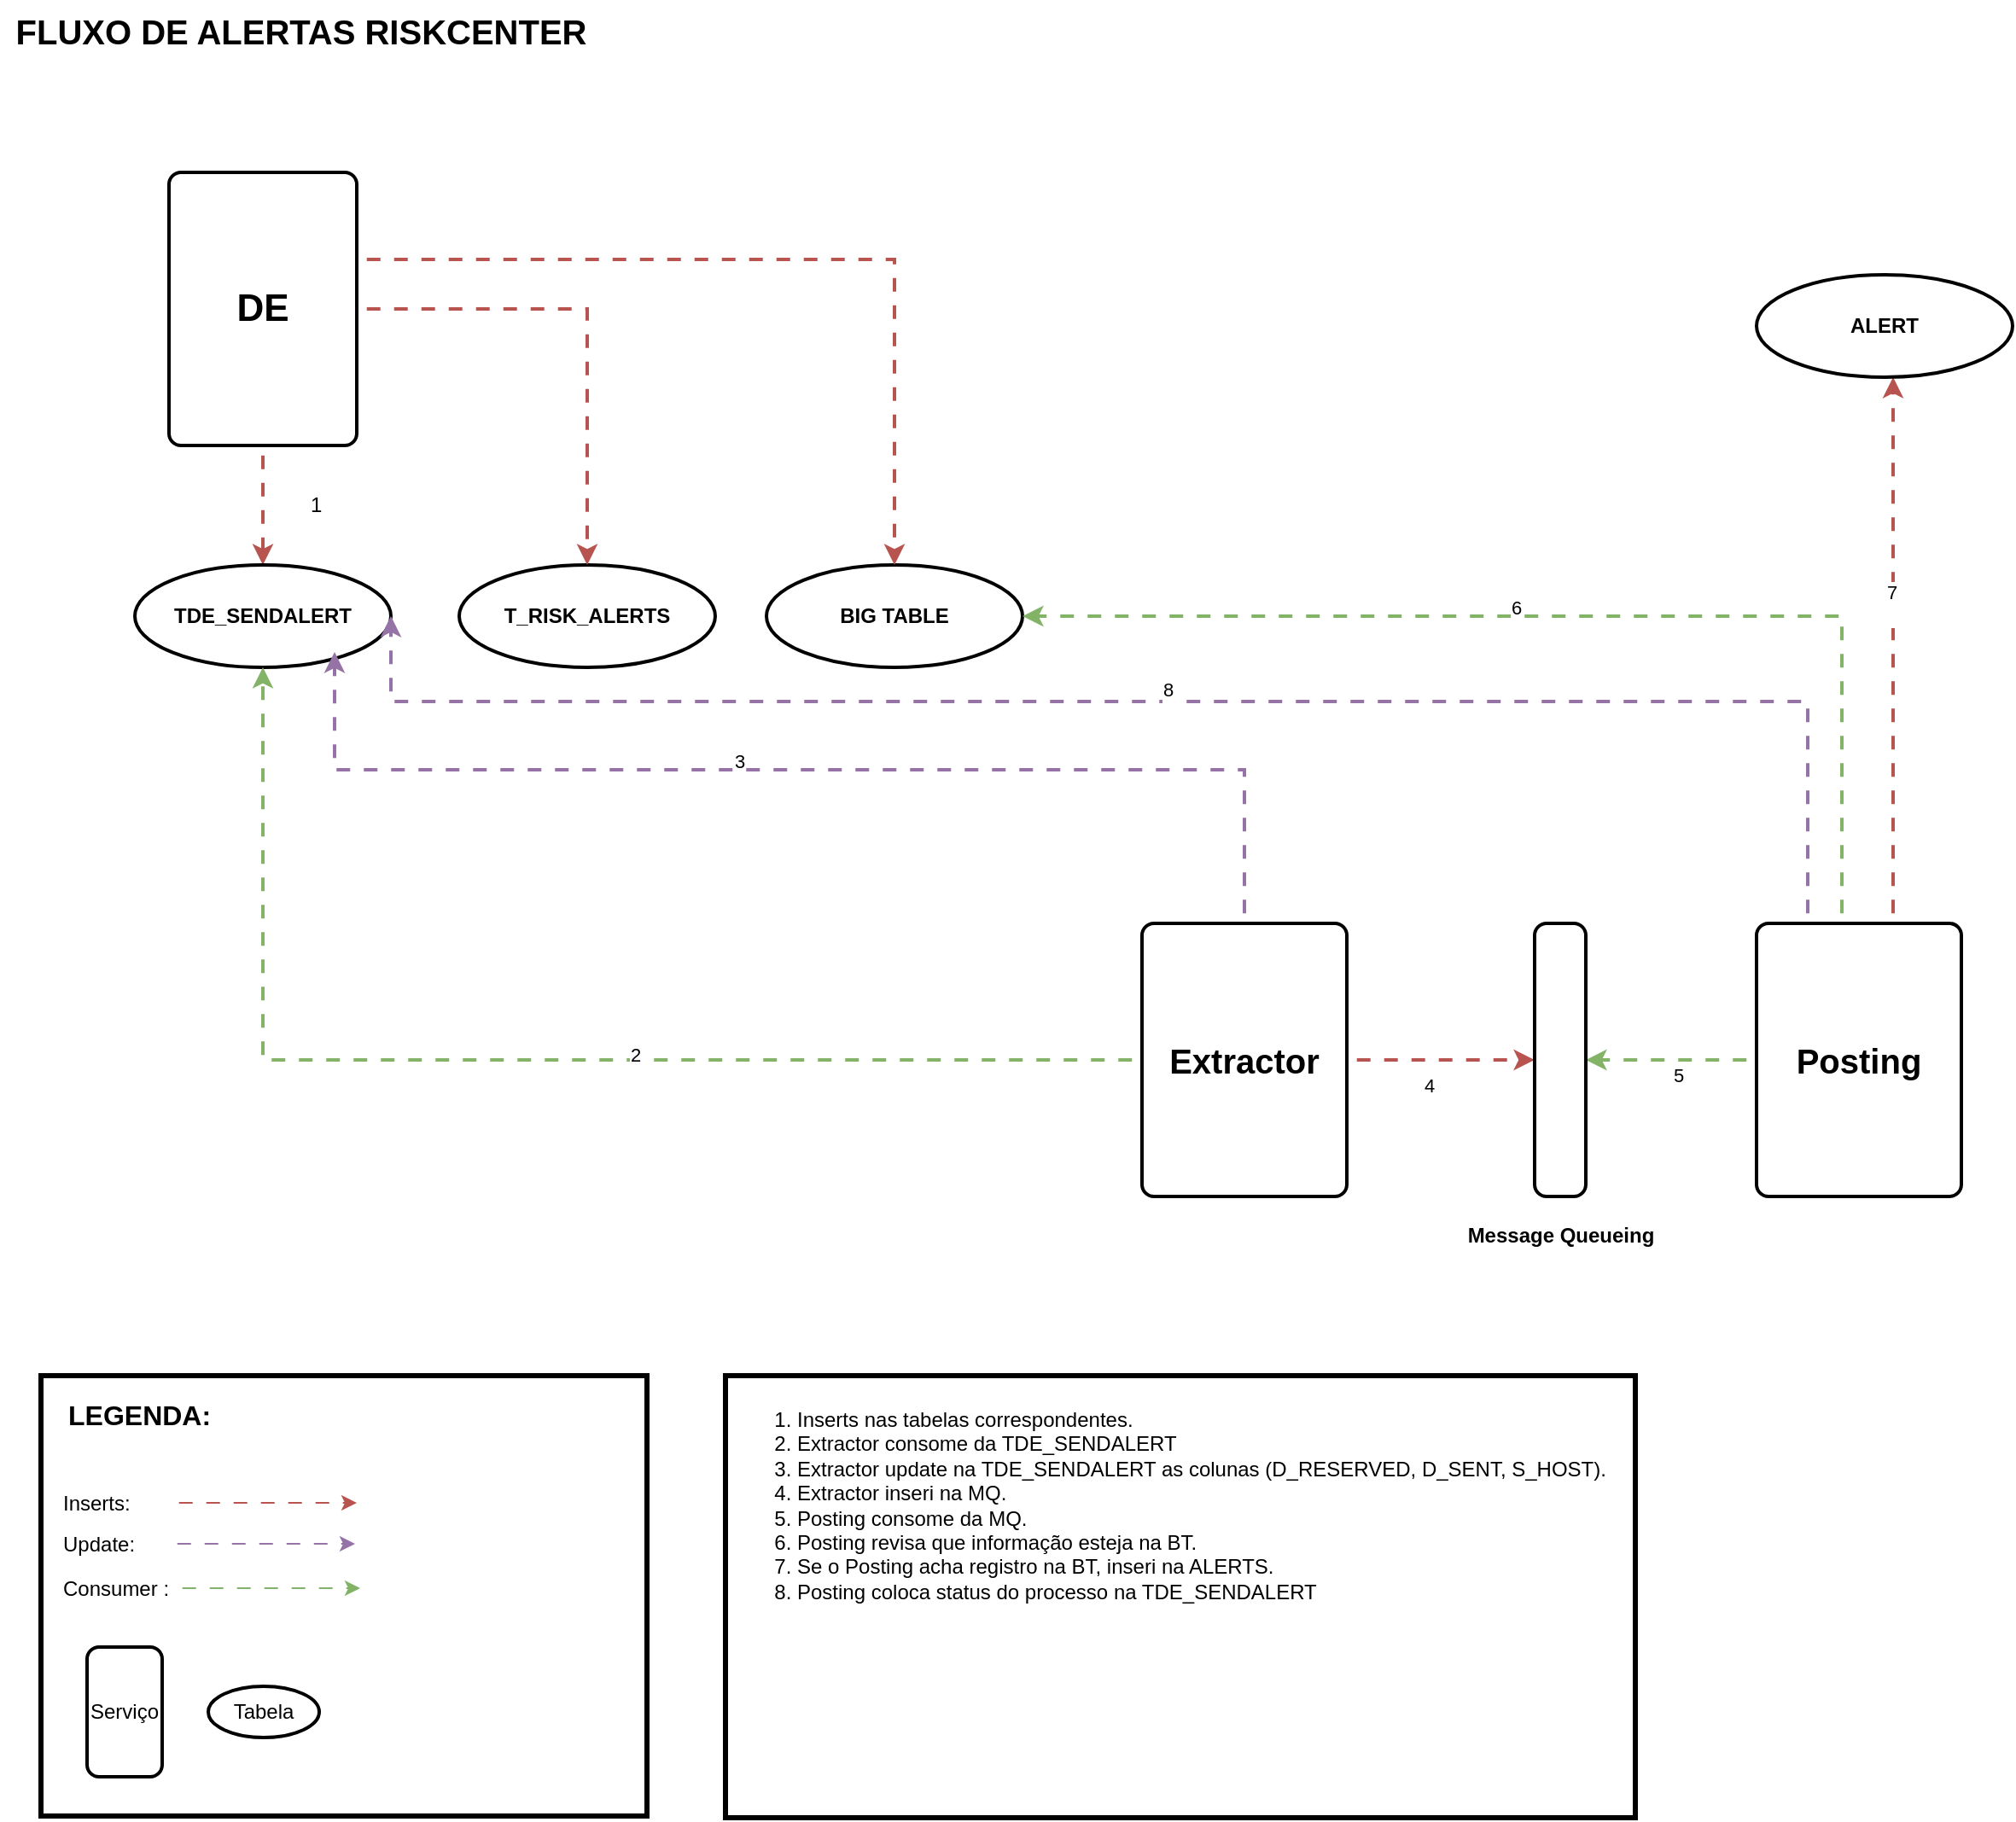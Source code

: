 <mxfile version="24.8.2">
  <diagram name="Página-1" id="VtkrY6jKBi4WM3R7nnLE">
    <mxGraphModel dx="6736" dy="758" grid="0" gridSize="10" guides="1" tooltips="1" connect="1" arrows="1" fold="1" page="1" pageScale="2" pageWidth="1169" pageHeight="827" math="0" shadow="0">
      <root>
        <mxCell id="0" />
        <mxCell id="1" parent="0" />
        <mxCell id="KUtPx5TCwtYg7y3wt5OB-86" value="" style="whiteSpace=wrap;html=1;fontSize=12;labelBorderColor=none;fontStyle=0;strokeWidth=3;" parent="1" vertex="1">
          <mxGeometry x="-4605" y="827" width="355" height="258" as="geometry" />
        </mxCell>
        <mxCell id="KUtPx5TCwtYg7y3wt5OB-63" style="edgeStyle=orthogonalEdgeStyle;rounded=0;orthogonalLoop=1;jettySize=auto;html=1;fillColor=#f8cecc;strokeColor=#b85450;flowAnimation=1;strokeWidth=2;" parent="1" source="KUtPx5TCwtYg7y3wt5OB-29" target="KUtPx5TCwtYg7y3wt5OB-59" edge="1">
          <mxGeometry relative="1" as="geometry">
            <Array as="points">
              <mxPoint x="-3520" y="412" />
              <mxPoint x="-3520" y="412" />
            </Array>
          </mxGeometry>
        </mxCell>
        <mxCell id="KUtPx5TCwtYg7y3wt5OB-83" value="7&lt;div&gt;&lt;br&gt;&lt;/div&gt;" style="edgeLabel;html=1;align=center;verticalAlign=middle;resizable=0;points=[];" parent="KUtPx5TCwtYg7y3wt5OB-63" vertex="1" connectable="0">
          <mxGeometry x="0.169" y="1" relative="1" as="geometry">
            <mxPoint as="offset" />
          </mxGeometry>
        </mxCell>
        <mxCell id="KUtPx5TCwtYg7y3wt5OB-70" style="edgeStyle=orthogonalEdgeStyle;rounded=0;orthogonalLoop=1;jettySize=auto;html=1;entryX=1;entryY=0.5;entryDx=0;entryDy=0;fillColor=#d5e8d4;strokeColor=#82b366;flowAnimation=1;strokeWidth=2;" parent="1" source="KUtPx5TCwtYg7y3wt5OB-29" target="KUtPx5TCwtYg7y3wt5OB-50" edge="1">
          <mxGeometry relative="1" as="geometry" />
        </mxCell>
        <mxCell id="KUtPx5TCwtYg7y3wt5OB-77" value="&lt;font style=&quot;font-size: 11px;&quot;&gt;5&lt;/font&gt;" style="edgeLabel;html=1;align=center;verticalAlign=top;resizable=0;points=[];fontSize=12;" parent="KUtPx5TCwtYg7y3wt5OB-70" vertex="1" connectable="0">
          <mxGeometry x="-0.08" y="-5" relative="1" as="geometry">
            <mxPoint as="offset" />
          </mxGeometry>
        </mxCell>
        <mxCell id="KUtPx5TCwtYg7y3wt5OB-29" value="&lt;font style=&quot;font-size: 20px;&quot;&gt;&lt;b&gt;Posting&lt;/b&gt;&lt;/font&gt;" style="rounded=1;whiteSpace=wrap;html=1;absoluteArcSize=1;arcSize=14;strokeWidth=2;" parent="1" vertex="1">
          <mxGeometry x="-3600" y="562" width="120" height="160" as="geometry" />
        </mxCell>
        <mxCell id="KUtPx5TCwtYg7y3wt5OB-57" style="edgeStyle=orthogonalEdgeStyle;rounded=0;orthogonalLoop=1;jettySize=auto;html=1;entryX=0;entryY=0.5;entryDx=0;entryDy=0;fillColor=#f8cecc;strokeColor=#b85450;flowAnimation=1;strokeWidth=2;" parent="1" source="KUtPx5TCwtYg7y3wt5OB-30" target="KUtPx5TCwtYg7y3wt5OB-50" edge="1">
          <mxGeometry relative="1" as="geometry" />
        </mxCell>
        <mxCell id="KUtPx5TCwtYg7y3wt5OB-76" value="4" style="edgeLabel;html=1;align=center;verticalAlign=top;resizable=0;points=[];fontSize=11;" parent="KUtPx5TCwtYg7y3wt5OB-57" vertex="1" connectable="0">
          <mxGeometry x="-0.127" y="-2" relative="1" as="geometry">
            <mxPoint as="offset" />
          </mxGeometry>
        </mxCell>
        <mxCell id="KUtPx5TCwtYg7y3wt5OB-30" value="&lt;font style=&quot;font-size: 20px;&quot;&gt;&lt;b&gt;Extractor&lt;/b&gt;&lt;/font&gt;" style="rounded=1;whiteSpace=wrap;html=1;absoluteArcSize=1;arcSize=14;strokeWidth=2;" parent="1" vertex="1">
          <mxGeometry x="-3960" y="562" width="120" height="160" as="geometry" />
        </mxCell>
        <mxCell id="KUtPx5TCwtYg7y3wt5OB-42" style="edgeStyle=orthogonalEdgeStyle;rounded=0;orthogonalLoop=1;jettySize=auto;html=1;flowAnimation=1;strokeColor=#b85450;strokeWidth=2;fillColor=#f8cecc;" parent="1" source="KUtPx5TCwtYg7y3wt5OB-31" target="KUtPx5TCwtYg7y3wt5OB-34" edge="1">
          <mxGeometry relative="1" as="geometry" />
        </mxCell>
        <mxCell id="KUtPx5TCwtYg7y3wt5OB-71" value="1" style="edgeLabel;html=1;align=left;verticalAlign=middle;resizable=0;points=[];labelPosition=right;verticalLabelPosition=middle;fontSize=12;" parent="KUtPx5TCwtYg7y3wt5OB-42" vertex="1" connectable="0">
          <mxGeometry x="-0.143" y="3" relative="1" as="geometry">
            <mxPoint x="23" y="5" as="offset" />
          </mxGeometry>
        </mxCell>
        <mxCell id="KUtPx5TCwtYg7y3wt5OB-31" value="&lt;font style=&quot;font-size: 22px;&quot;&gt;&lt;b style=&quot;background-color: rgb(255, 255, 255);&quot;&gt;DE&lt;/b&gt;&lt;/font&gt;" style="rounded=1;whiteSpace=wrap;html=1;absoluteArcSize=1;arcSize=14;strokeWidth=2;labelBackgroundColor=default;" parent="1" vertex="1">
          <mxGeometry x="-4530" y="122" width="110" height="160" as="geometry" />
        </mxCell>
        <mxCell id="KUtPx5TCwtYg7y3wt5OB-34" value="&lt;b&gt;TDE_SENDALERT&lt;/b&gt;" style="strokeWidth=2;html=1;shape=mxgraph.flowchart.start_1;whiteSpace=wrap;" parent="1" vertex="1">
          <mxGeometry x="-4550" y="352" width="150" height="60" as="geometry" />
        </mxCell>
        <mxCell id="KUtPx5TCwtYg7y3wt5OB-44" value="&lt;b&gt;T_RISK_ALERTS&lt;/b&gt;" style="strokeWidth=2;html=1;shape=mxgraph.flowchart.start_1;whiteSpace=wrap;" parent="1" vertex="1">
          <mxGeometry x="-4360" y="352" width="150" height="60" as="geometry" />
        </mxCell>
        <mxCell id="KUtPx5TCwtYg7y3wt5OB-45" value="&lt;b&gt;BIG TABLE&lt;/b&gt;" style="strokeWidth=2;html=1;shape=mxgraph.flowchart.start_1;whiteSpace=wrap;" parent="1" vertex="1">
          <mxGeometry x="-4180" y="352" width="150" height="60" as="geometry" />
        </mxCell>
        <mxCell id="KUtPx5TCwtYg7y3wt5OB-46" style="edgeStyle=orthogonalEdgeStyle;rounded=0;orthogonalLoop=1;jettySize=auto;html=1;entryX=0.5;entryY=0;entryDx=0;entryDy=0;entryPerimeter=0;flowAnimation=1;strokeColor=#b85450;strokeWidth=2;fillColor=#f8cecc;" parent="1" source="KUtPx5TCwtYg7y3wt5OB-31" target="KUtPx5TCwtYg7y3wt5OB-44" edge="1">
          <mxGeometry relative="1" as="geometry" />
        </mxCell>
        <mxCell id="KUtPx5TCwtYg7y3wt5OB-49" style="edgeStyle=orthogonalEdgeStyle;rounded=0;orthogonalLoop=1;jettySize=auto;html=1;entryX=0.5;entryY=0;entryDx=0;entryDy=0;entryPerimeter=0;strokeColor=#b85450;flowAnimation=1;strokeWidth=2;fillColor=#f8cecc;" parent="1" source="KUtPx5TCwtYg7y3wt5OB-31" target="KUtPx5TCwtYg7y3wt5OB-45" edge="1">
          <mxGeometry relative="1" as="geometry">
            <Array as="points">
              <mxPoint x="-4105" y="173" />
            </Array>
          </mxGeometry>
        </mxCell>
        <mxCell id="KUtPx5TCwtYg7y3wt5OB-50" value="" style="rounded=1;whiteSpace=wrap;html=1;absoluteArcSize=1;arcSize=14;strokeWidth=2;verticalAlign=middle;labelBackgroundColor=none;" parent="1" vertex="1">
          <mxGeometry x="-3730" y="562" width="30" height="160" as="geometry" />
        </mxCell>
        <mxCell id="KUtPx5TCwtYg7y3wt5OB-52" style="edgeStyle=orthogonalEdgeStyle;rounded=0;orthogonalLoop=1;jettySize=auto;html=1;entryX=0.78;entryY=0.85;entryDx=0;entryDy=0;entryPerimeter=0;exitX=0.5;exitY=0;exitDx=0;exitDy=0;fillColor=#e1d5e7;strokeColor=#9673a6;flowAnimation=1;shadow=0;strokeWidth=2;" parent="1" source="KUtPx5TCwtYg7y3wt5OB-30" target="KUtPx5TCwtYg7y3wt5OB-34" edge="1">
          <mxGeometry relative="1" as="geometry">
            <Array as="points">
              <mxPoint x="-3900" y="472" />
              <mxPoint x="-4433" y="472" />
            </Array>
          </mxGeometry>
        </mxCell>
        <mxCell id="KUtPx5TCwtYg7y3wt5OB-74" value="3" style="edgeLabel;html=1;align=center;verticalAlign=bottom;resizable=0;points=[];" parent="KUtPx5TCwtYg7y3wt5OB-52" vertex="1" connectable="0">
          <mxGeometry x="0.116" y="3" relative="1" as="geometry">
            <mxPoint as="offset" />
          </mxGeometry>
        </mxCell>
        <mxCell id="KUtPx5TCwtYg7y3wt5OB-56" value="&lt;b&gt;Message Queueing&lt;/b&gt;" style="text;html=1;align=center;verticalAlign=middle;resizable=0;points=[];autosize=1;strokeColor=none;fillColor=none;" parent="1" vertex="1">
          <mxGeometry x="-3780" y="730" width="130" height="30" as="geometry" />
        </mxCell>
        <mxCell id="KUtPx5TCwtYg7y3wt5OB-59" value="&lt;b&gt;ALERT&lt;/b&gt;" style="strokeWidth=2;html=1;shape=mxgraph.flowchart.start_1;whiteSpace=wrap;" parent="1" vertex="1">
          <mxGeometry x="-3600" y="182" width="150" height="60" as="geometry" />
        </mxCell>
        <mxCell id="KUtPx5TCwtYg7y3wt5OB-60" value="8&lt;div&gt;&lt;br&gt;&lt;/div&gt;" style="edgeStyle=orthogonalEdgeStyle;rounded=0;orthogonalLoop=1;jettySize=auto;html=1;entryX=1;entryY=0.5;entryDx=0;entryDy=0;entryPerimeter=0;fillColor=#e1d5e7;strokeColor=#9673a6;flowAnimation=1;strokeWidth=2;" parent="1" source="KUtPx5TCwtYg7y3wt5OB-29" target="KUtPx5TCwtYg7y3wt5OB-34" edge="1">
          <mxGeometry relative="1" as="geometry">
            <Array as="points">
              <mxPoint x="-3570" y="432" />
              <mxPoint x="-4400" y="432" />
            </Array>
          </mxGeometry>
        </mxCell>
        <mxCell id="KUtPx5TCwtYg7y3wt5OB-68" style="edgeStyle=orthogonalEdgeStyle;rounded=0;orthogonalLoop=1;jettySize=auto;html=1;entryX=1;entryY=0.5;entryDx=0;entryDy=0;entryPerimeter=0;fillColor=#d5e8d4;strokeColor=#82b366;flowAnimation=1;strokeWidth=2;" parent="1" source="KUtPx5TCwtYg7y3wt5OB-29" target="KUtPx5TCwtYg7y3wt5OB-45" edge="1">
          <mxGeometry relative="1" as="geometry">
            <Array as="points">
              <mxPoint x="-3550" y="382" />
            </Array>
          </mxGeometry>
        </mxCell>
        <mxCell id="KUtPx5TCwtYg7y3wt5OB-82" value="6" style="edgeLabel;html=1;align=center;verticalAlign=middle;resizable=0;points=[];" parent="KUtPx5TCwtYg7y3wt5OB-68" vertex="1" connectable="0">
          <mxGeometry x="0.124" y="-5" relative="1" as="geometry">
            <mxPoint as="offset" />
          </mxGeometry>
        </mxCell>
        <mxCell id="KUtPx5TCwtYg7y3wt5OB-78" value="Serviço" style="rounded=1;whiteSpace=wrap;html=1;absoluteArcSize=1;arcSize=14;strokeWidth=2;labelBackgroundColor=default;" parent="1" vertex="1">
          <mxGeometry x="-4578" y="986" width="44" height="76" as="geometry" />
        </mxCell>
        <mxCell id="KUtPx5TCwtYg7y3wt5OB-80" value="Tabela" style="strokeWidth=2;html=1;shape=mxgraph.flowchart.start_1;whiteSpace=wrap;" parent="1" vertex="1">
          <mxGeometry x="-4507" y="1009" width="65" height="30" as="geometry" />
        </mxCell>
        <mxCell id="KUtPx5TCwtYg7y3wt5OB-87" value="&lt;b&gt;&lt;font style=&quot;font-size: 16px;&quot;&gt;LEGENDA:&amp;nbsp;&lt;/font&gt;&lt;/b&gt;" style="text;html=1;align=left;verticalAlign=middle;resizable=0;points=[];autosize=1;strokeColor=none;fillColor=none;" parent="1" vertex="1">
          <mxGeometry x="-4591" y="834" width="106" height="31" as="geometry" />
        </mxCell>
        <mxCell id="KUtPx5TCwtYg7y3wt5OB-93" value="Update:" style="text;html=1;align=left;verticalAlign=middle;resizable=0;points=[];autosize=1;strokeColor=none;fillColor=none;" parent="1" vertex="1">
          <mxGeometry x="-4594" y="913" width="60" height="26" as="geometry" />
        </mxCell>
        <mxCell id="KUtPx5TCwtYg7y3wt5OB-95" style="edgeStyle=orthogonalEdgeStyle;rounded=0;orthogonalLoop=1;jettySize=auto;html=1;entryX=0;entryY=0.5;entryDx=0;entryDy=0;fillColor=#f8cecc;strokeColor=#b85450;flowAnimation=1;align=left;" parent="1" edge="1">
          <mxGeometry relative="1" as="geometry">
            <mxPoint x="-4530" y="901.5" as="sourcePoint" />
            <mxPoint x="-4420" y="901.5" as="targetPoint" />
          </mxGeometry>
        </mxCell>
        <mxCell id="KUtPx5TCwtYg7y3wt5OB-97" value="Inserts:" style="text;html=1;align=left;verticalAlign=middle;resizable=0;points=[];autosize=1;strokeColor=none;fillColor=none;" parent="1" vertex="1">
          <mxGeometry x="-4594" y="889" width="57" height="26" as="geometry" />
        </mxCell>
        <mxCell id="KUtPx5TCwtYg7y3wt5OB-98" style="edgeStyle=orthogonalEdgeStyle;rounded=0;orthogonalLoop=1;jettySize=auto;html=1;entryX=0;entryY=0.5;entryDx=0;entryDy=0;fillColor=#e1d5e7;strokeColor=#9673a6;flowAnimation=1;align=left;" parent="1" edge="1">
          <mxGeometry relative="1" as="geometry">
            <mxPoint x="-4531" y="925.5" as="sourcePoint" />
            <mxPoint x="-4421" y="925.5" as="targetPoint" />
          </mxGeometry>
        </mxCell>
        <mxCell id="KUtPx5TCwtYg7y3wt5OB-99" value="Consumer :" style="text;html=1;align=left;verticalAlign=middle;resizable=0;points=[];autosize=1;strokeColor=none;fillColor=none;" parent="1" vertex="1">
          <mxGeometry x="-4594" y="939" width="80" height="26" as="geometry" />
        </mxCell>
        <mxCell id="KUtPx5TCwtYg7y3wt5OB-100" style="edgeStyle=orthogonalEdgeStyle;rounded=0;orthogonalLoop=1;jettySize=auto;html=1;entryX=0;entryY=0.5;entryDx=0;entryDy=0;fillColor=#d5e8d4;strokeColor=#82b366;flowAnimation=1;align=left;" parent="1" edge="1">
          <mxGeometry relative="1" as="geometry">
            <mxPoint x="-4528" y="951.5" as="sourcePoint" />
            <mxPoint x="-4418" y="951.5" as="targetPoint" />
          </mxGeometry>
        </mxCell>
        <mxCell id="KUtPx5TCwtYg7y3wt5OB-103" style="edgeStyle=orthogonalEdgeStyle;rounded=0;orthogonalLoop=1;jettySize=auto;html=1;entryX=0.5;entryY=1;entryDx=0;entryDy=0;entryPerimeter=0;fillColor=#d5e8d4;strokeColor=#82b366;flowAnimation=1;strokeWidth=2;" parent="1" source="KUtPx5TCwtYg7y3wt5OB-30" target="KUtPx5TCwtYg7y3wt5OB-34" edge="1">
          <mxGeometry relative="1" as="geometry" />
        </mxCell>
        <mxCell id="KUtPx5TCwtYg7y3wt5OB-104" value="2" style="edgeLabel;html=1;align=center;verticalAlign=middle;resizable=0;points=[];" parent="KUtPx5TCwtYg7y3wt5OB-103" vertex="1" connectable="0">
          <mxGeometry x="-0.203" y="-3" relative="1" as="geometry">
            <mxPoint as="offset" />
          </mxGeometry>
        </mxCell>
        <mxCell id="KUtPx5TCwtYg7y3wt5OB-105" value="&lt;font style=&quot;font-size: 20px;&quot;&gt;&lt;b&gt;FLUXO DE ALERTAS RISKCENTER&lt;/b&gt;&lt;/font&gt;" style="text;html=1;align=center;verticalAlign=middle;resizable=0;points=[];autosize=1;strokeColor=none;fillColor=none;" parent="1" vertex="1">
          <mxGeometry x="-4629" y="21" width="352" height="36" as="geometry" />
        </mxCell>
        <mxCell id="6LRREtk_J6MPTu8iPX45-1" value="&lt;span data-teams=&quot;true&quot;&gt;&lt;span dir=&quot;ltr&quot; class=&quot;ui-provider gn abu gl ald ale alf alg alh ali alj alk all alm aln alo alp alq alr als alt alu alv alw alx aly alz ama amb amc amd ame amf amg amh ami&quot;&gt;&lt;ol&gt;&lt;li&gt;Inserts nas tabelas correspondentes.&lt;/li&gt;&lt;li&gt;Extractor consome da TDE_SENDALERT&lt;/li&gt;&lt;li&gt;Extractor update na TDE_SENDALERT as colunas (D_RESERVED, D_SENT, S_HOST).&lt;/li&gt;&lt;li&gt;Extractor inseri na MQ.&lt;/li&gt;&lt;li&gt;Posting consome da MQ.&lt;/li&gt;&lt;li&gt;Posting revisa que informação esteja na BT.&lt;/li&gt;&lt;li&gt;Se o Posting acha registro na BT, inseri na ALERTS.&lt;/li&gt;&lt;li&gt;Posting coloca status do processo na TDE_SENDALERT&lt;/li&gt;&lt;/ol&gt;&lt;/span&gt;&lt;/span&gt;" style="whiteSpace=wrap;html=1;align=left;verticalAlign=top;strokeWidth=3;" vertex="1" parent="1">
          <mxGeometry x="-4204" y="827" width="533" height="259" as="geometry" />
        </mxCell>
      </root>
    </mxGraphModel>
  </diagram>
</mxfile>
